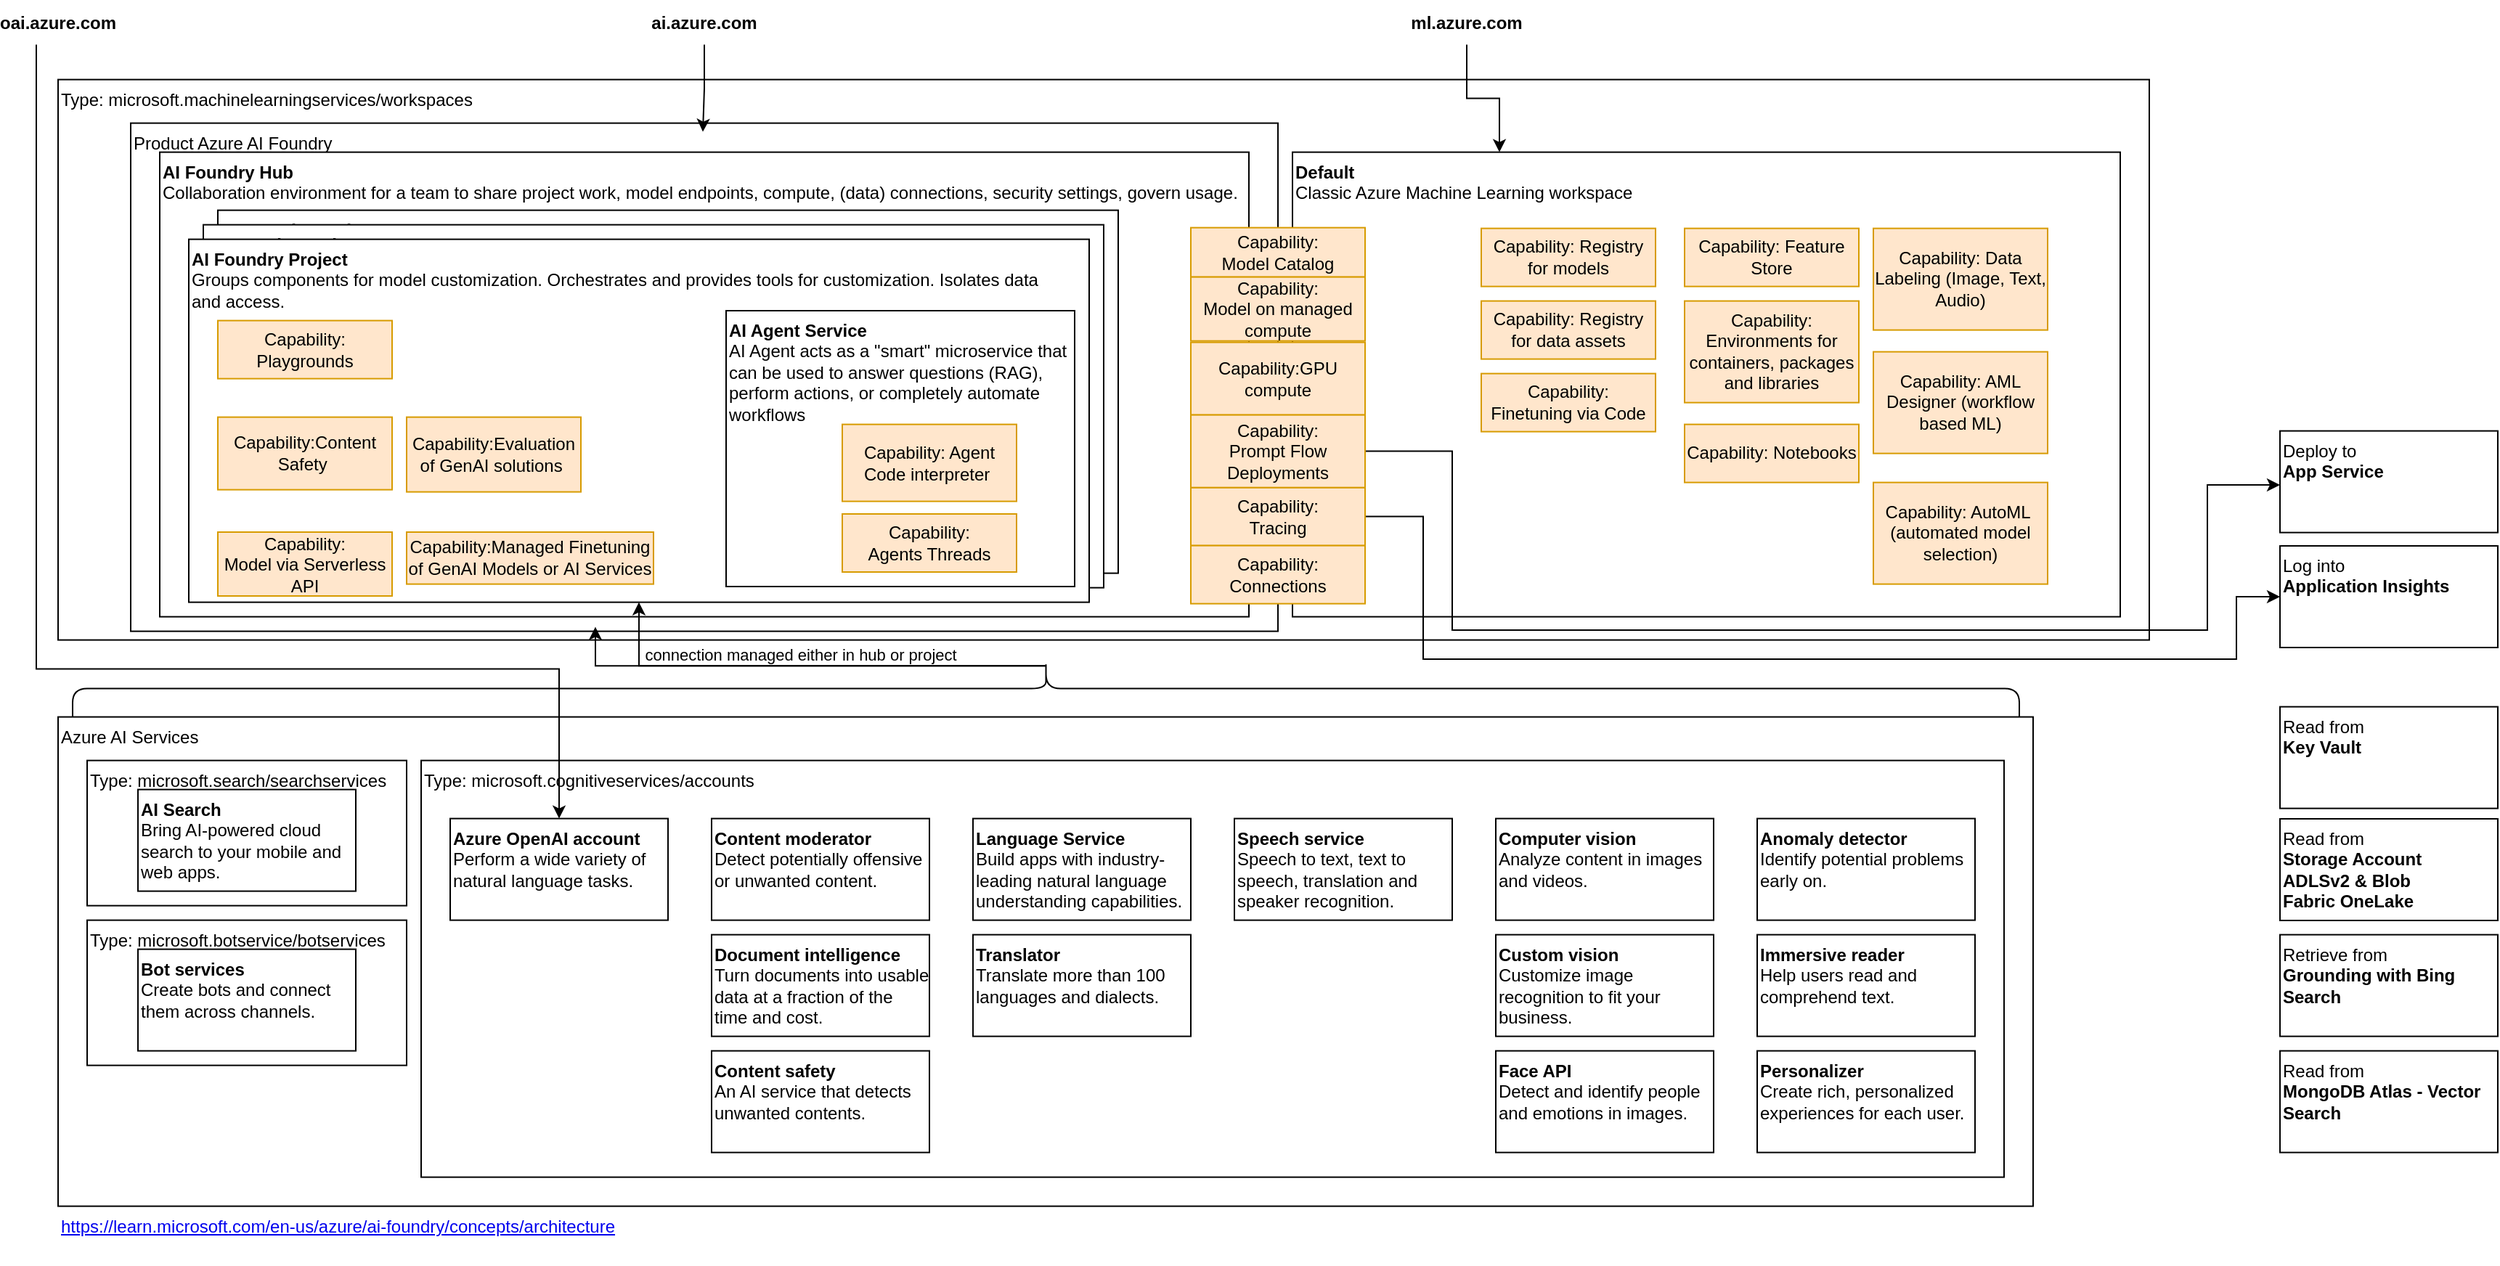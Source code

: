 <mxfile version="26.1.1">
  <diagram name="Page-1" id="lziz9iMjFPuwBMuuLa-q">
    <mxGraphModel dx="1591" dy="2003" grid="1" gridSize="10" guides="1" tooltips="1" connect="1" arrows="1" fold="1" page="1" pageScale="1" pageWidth="1169" pageHeight="827" math="0" shadow="0">
      <root>
        <mxCell id="0" />
        <mxCell id="1" style="locked=1;" parent="0" />
        <mxCell id="OqpMlS3Tm0iueS_o9EqH-4" value="Azure AI Services" style="rounded=0;whiteSpace=wrap;html=1;align=left;verticalAlign=top;" parent="1" vertex="1">
          <mxGeometry x="40" y="-330.19" width="1360" height="337" as="geometry" />
        </mxCell>
        <mxCell id="OqpMlS3Tm0iueS_o9EqH-8" value="Type: microsoft.cognitiveservices/accounts" style="rounded=0;whiteSpace=wrap;html=1;align=left;verticalAlign=top;" parent="1" vertex="1">
          <mxGeometry x="290" y="-300.19" width="1090" height="287" as="geometry" />
        </mxCell>
        <UserObject label="&lt;a href=&quot;https://learn.microsoft.com/en-us/azure/ai-foundry/concepts/architecture&quot;&gt;https://learn.microsoft.com/en-us/azure/ai-foundry/concepts/architecture&lt;/a&gt;" link="https://learn.microsoft.com/en-us/azure/ai-foundry/concepts/architecture" id="OqpMlS3Tm0iueS_o9EqH-2">
          <mxCell style="text;whiteSpace=wrap;html=1;" parent="1" vertex="1">
            <mxGeometry x="40" y="6.81" width="420" height="40" as="geometry" />
          </mxCell>
        </UserObject>
        <mxCell id="OqpMlS3Tm0iueS_o9EqH-3" value="&lt;div&gt;&lt;b&gt;Azure OpenAI account&lt;/b&gt;&lt;/div&gt;&lt;div&gt;Perform a wide variety of natural language tasks.&lt;/div&gt;" style="rounded=0;whiteSpace=wrap;html=1;strokeColor=default;align=left;verticalAlign=top;fontFamily=Helvetica;fontSize=12;fontColor=default;fillColor=default;" parent="1" vertex="1">
          <mxGeometry x="310" y="-260.19" width="150" height="70" as="geometry" />
        </mxCell>
        <mxCell id="OqpMlS3Tm0iueS_o9EqH-9" value="&lt;div&gt;&lt;b&gt;Content moderator&lt;/b&gt;&lt;/div&gt;&lt;div&gt;Detect potentially offensive or unwanted content.&lt;/div&gt;" style="rounded=0;whiteSpace=wrap;html=1;strokeColor=default;align=left;verticalAlign=top;fontFamily=Helvetica;fontSize=12;fontColor=default;fillColor=default;" parent="1" vertex="1">
          <mxGeometry x="490" y="-260.19" width="150" height="70" as="geometry" />
        </mxCell>
        <mxCell id="OqpMlS3Tm0iueS_o9EqH-7" value="&lt;div&gt;&lt;b&gt;Computer vision&lt;/b&gt;&lt;/div&gt;&lt;div&gt;Analyze content in images and videos.&lt;/div&gt;" style="rounded=0;whiteSpace=wrap;html=1;strokeColor=default;align=left;verticalAlign=top;fontFamily=Helvetica;fontSize=12;fontColor=default;fillColor=default;" parent="1" vertex="1">
          <mxGeometry x="1030" y="-260.19" width="150" height="70" as="geometry" />
        </mxCell>
        <mxCell id="OqpMlS3Tm0iueS_o9EqH-15" value="&lt;div&gt;&lt;b&gt;Language Service&lt;/b&gt;&lt;/div&gt;&lt;div&gt;Build apps with industry-leading natural language understanding capabilities.&lt;/div&gt;" style="rounded=0;whiteSpace=wrap;html=1;strokeColor=default;align=left;verticalAlign=top;fontFamily=Helvetica;fontSize=12;fontColor=default;fillColor=default;" parent="1" vertex="1">
          <mxGeometry x="670" y="-260.19" width="150" height="70" as="geometry" />
        </mxCell>
        <mxCell id="OqpMlS3Tm0iueS_o9EqH-16" value="&lt;div&gt;&lt;b&gt;Custom vision&lt;/b&gt;&lt;/div&gt;&lt;div&gt;Customize image recognition to fit your business.&lt;/div&gt;" style="rounded=0;whiteSpace=wrap;html=1;strokeColor=default;align=left;verticalAlign=top;fontFamily=Helvetica;fontSize=12;fontColor=default;fillColor=default;" parent="1" vertex="1">
          <mxGeometry x="1030" y="-180.19" width="150" height="70" as="geometry" />
        </mxCell>
        <mxCell id="OqpMlS3Tm0iueS_o9EqH-17" value="&lt;div&gt;&lt;b&gt;Face API&lt;/b&gt;&lt;/div&gt;&lt;div&gt;Detect and identify people and emotions in images.&lt;/div&gt;" style="rounded=0;whiteSpace=wrap;html=1;strokeColor=default;align=left;verticalAlign=top;fontFamily=Helvetica;fontSize=12;fontColor=default;fillColor=default;" parent="1" vertex="1">
          <mxGeometry x="1030" y="-100.19" width="150" height="70" as="geometry" />
        </mxCell>
        <mxCell id="OqpMlS3Tm0iueS_o9EqH-18" value="&lt;div&gt;&lt;b&gt;Speech service&lt;/b&gt;&lt;/div&gt;&lt;div&gt;Speech to text, text to speech, translation and speaker recognition.&lt;/div&gt;" style="rounded=0;whiteSpace=wrap;html=1;strokeColor=default;align=left;verticalAlign=top;fontFamily=Helvetica;fontSize=12;fontColor=default;fillColor=default;" parent="1" vertex="1">
          <mxGeometry x="850" y="-260.19" width="150" height="70" as="geometry" />
        </mxCell>
        <mxCell id="OqpMlS3Tm0iueS_o9EqH-19" value="&lt;div&gt;&lt;b&gt;Translator&lt;/b&gt;&lt;/div&gt;&lt;div&gt;Translate more than 100 languages and dialects.&lt;/div&gt;" style="rounded=0;whiteSpace=wrap;html=1;strokeColor=default;align=left;verticalAlign=top;fontFamily=Helvetica;fontSize=12;fontColor=default;fillColor=default;" parent="1" vertex="1">
          <mxGeometry x="670" y="-180.19" width="150" height="70" as="geometry" />
        </mxCell>
        <mxCell id="OqpMlS3Tm0iueS_o9EqH-20" value="&lt;div&gt;&lt;b&gt;Document intelligence&lt;/b&gt;&lt;/div&gt;&lt;div&gt;Turn documents into usable data at a fraction of the time and cost.&lt;/div&gt;" style="rounded=0;whiteSpace=wrap;html=1;strokeColor=default;align=left;verticalAlign=top;fontFamily=Helvetica;fontSize=12;fontColor=default;fillColor=default;" parent="1" vertex="1">
          <mxGeometry x="490" y="-180.19" width="150" height="70" as="geometry" />
        </mxCell>
        <mxCell id="OqpMlS3Tm0iueS_o9EqH-21" value="&lt;div&gt;&lt;b&gt;Content safety&lt;/b&gt;&lt;/div&gt;&lt;div&gt;An AI service that detects unwanted contents.&lt;/div&gt;" style="rounded=0;whiteSpace=wrap;html=1;strokeColor=default;align=left;verticalAlign=top;fontFamily=Helvetica;fontSize=12;fontColor=default;fillColor=default;" parent="1" vertex="1">
          <mxGeometry x="490" y="-100.19" width="150" height="70" as="geometry" />
        </mxCell>
        <mxCell id="OqpMlS3Tm0iueS_o9EqH-23" value="&lt;div&gt;&lt;b&gt;Anomaly detector&lt;/b&gt;&lt;/div&gt;&lt;div&gt;Identify potential problems early on.&lt;/div&gt;" style="rounded=0;whiteSpace=wrap;html=1;strokeColor=default;align=left;verticalAlign=top;fontFamily=Helvetica;fontSize=12;fontColor=default;fillColor=default;" parent="1" vertex="1">
          <mxGeometry x="1210" y="-260.19" width="150" height="70" as="geometry" />
        </mxCell>
        <mxCell id="OqpMlS3Tm0iueS_o9EqH-24" value="&lt;div&gt;&lt;b&gt;Personalizer&lt;/b&gt;&lt;/div&gt;&lt;div&gt;Create rich, personalized experiences for each user.&lt;/div&gt;" style="rounded=0;whiteSpace=wrap;html=1;strokeColor=default;align=left;verticalAlign=top;fontFamily=Helvetica;fontSize=12;fontColor=default;fillColor=default;" parent="1" vertex="1">
          <mxGeometry x="1210" y="-100.19" width="150" height="70" as="geometry" />
        </mxCell>
        <mxCell id="OqpMlS3Tm0iueS_o9EqH-25" value="&lt;div&gt;&lt;b&gt;Immersive reader&lt;/b&gt;&lt;/div&gt;&lt;div&gt;Help users read and comprehend text.&lt;/div&gt;" style="rounded=0;whiteSpace=wrap;html=1;strokeColor=default;align=left;verticalAlign=top;fontFamily=Helvetica;fontSize=12;fontColor=default;fillColor=default;" parent="1" vertex="1">
          <mxGeometry x="1210" y="-180.19" width="150" height="70" as="geometry" />
        </mxCell>
        <mxCell id="OqpMlS3Tm0iueS_o9EqH-26" value="Type: microsoft.botservice/botservices" style="rounded=0;whiteSpace=wrap;html=1;align=left;verticalAlign=top;" parent="1" vertex="1">
          <mxGeometry x="60" y="-190.19" width="220" height="100" as="geometry" />
        </mxCell>
        <mxCell id="OqpMlS3Tm0iueS_o9EqH-22" value="&lt;div&gt;&lt;b&gt;Bot services&lt;/b&gt;&lt;/div&gt;&lt;div&gt;Create bots and connect them across channels.&lt;/div&gt;" style="rounded=0;whiteSpace=wrap;html=1;strokeColor=default;align=left;verticalAlign=top;fontFamily=Helvetica;fontSize=12;fontColor=default;fillColor=default;" parent="1" vertex="1">
          <mxGeometry x="95" y="-170.19" width="150" height="70" as="geometry" />
        </mxCell>
        <mxCell id="OqpMlS3Tm0iueS_o9EqH-27" value="Type: microsoft.search/searchservices" style="rounded=0;whiteSpace=wrap;html=1;align=left;verticalAlign=top;" parent="1" vertex="1">
          <mxGeometry x="60" y="-300.19" width="220" height="100" as="geometry" />
        </mxCell>
        <mxCell id="OqpMlS3Tm0iueS_o9EqH-6" value="&lt;div&gt;&lt;b&gt;AI Search&lt;/b&gt;&lt;/div&gt;&lt;div&gt;Bring AI-powered cloud search to your mobile and web apps.&lt;/div&gt;" style="rounded=0;whiteSpace=wrap;html=1;strokeColor=default;align=left;verticalAlign=top;fontFamily=Helvetica;fontSize=12;fontColor=default;fillColor=default;" parent="1" vertex="1">
          <mxGeometry x="95" y="-280.19" width="150" height="70" as="geometry" />
        </mxCell>
        <mxCell id="OqpMlS3Tm0iueS_o9EqH-28" value="Type:&amp;nbsp;microsoft.machinelearningservices/workspaces" style="rounded=0;whiteSpace=wrap;html=1;align=left;verticalAlign=top;" parent="1" vertex="1">
          <mxGeometry x="40" y="-769.19" width="1440" height="386" as="geometry" />
        </mxCell>
        <mxCell id="OqpMlS3Tm0iueS_o9EqH-32" value="" style="shape=curlyBracket;whiteSpace=wrap;html=1;rounded=1;labelPosition=left;verticalLabelPosition=middle;align=right;verticalAlign=middle;rotation=90;size=0.5;" parent="1" vertex="1">
          <mxGeometry x="700.69" y="-1020" width="39.13" height="1340.5" as="geometry" />
        </mxCell>
        <mxCell id="OqpMlS3Tm0iueS_o9EqH-33" value="Product Azure AI Foundry" style="rounded=0;whiteSpace=wrap;html=1;align=left;verticalAlign=top;" parent="1" vertex="1">
          <mxGeometry x="90" y="-739.19" width="790" height="350" as="geometry" />
        </mxCell>
        <mxCell id="OqpMlS3Tm0iueS_o9EqH-29" value="&lt;div&gt;&lt;b&gt;AI Foundry Hub&lt;/b&gt;&lt;/div&gt;&lt;div&gt;&lt;div&gt;Collaboration environment for a team to share project work,&amp;nbsp;&lt;span style=&quot;background-color: transparent; color: light-dark(rgb(0, 0, 0), rgb(255, 255, 255));&quot;&gt;model endpoints, compute, (data) connections, security&amp;nbsp;&lt;/span&gt;&lt;span style=&quot;background-color: transparent; color: light-dark(rgb(0, 0, 0), rgb(255, 255, 255));&quot;&gt;settings, govern usage.&lt;/span&gt;&lt;/div&gt;&lt;/div&gt;" style="rounded=0;whiteSpace=wrap;html=1;strokeColor=default;align=left;verticalAlign=top;fontFamily=Helvetica;fontSize=12;fontColor=default;fillColor=default;" parent="1" vertex="1">
          <mxGeometry x="110" y="-719.19" width="750" height="320" as="geometry" />
        </mxCell>
        <mxCell id="OqpMlS3Tm0iueS_o9EqH-31" value="&lt;div&gt;&lt;b&gt;Default&lt;/b&gt;&lt;/div&gt;&lt;div&gt;Classic Azure Machine Learning workspace&lt;/div&gt;" style="rounded=0;whiteSpace=wrap;html=1;strokeColor=default;align=left;verticalAlign=top;fontFamily=Helvetica;fontSize=12;fontColor=default;fillColor=default;" parent="1" vertex="1">
          <mxGeometry x="890" y="-719.19" width="570" height="320" as="geometry" />
        </mxCell>
        <mxCell id="OqpMlS3Tm0iueS_o9EqH-35" value="&lt;div&gt;&lt;b&gt;AI Foundry Project&lt;/b&gt;&lt;/div&gt;&lt;div&gt;&lt;div&gt;Groups components for model customization. Orchestrates&amp;nbsp;&lt;span style=&quot;background-color: transparent; color: light-dark(rgb(0, 0, 0), rgb(255, 255, 255));&quot;&gt;and provides tools for customization. Isolates data and&amp;nbsp;&lt;/span&gt;&lt;span style=&quot;background-color: transparent; color: light-dark(rgb(0, 0, 0), rgb(255, 255, 255));&quot;&gt;access.&lt;/span&gt;&lt;/div&gt;&lt;/div&gt;" style="rounded=0;whiteSpace=wrap;html=1;strokeColor=default;align=left;verticalAlign=top;fontFamily=Helvetica;fontSize=12;fontColor=default;fillColor=default;" parent="1" vertex="1">
          <mxGeometry x="150" y="-679.19" width="620" height="250" as="geometry" />
        </mxCell>
        <mxCell id="OqpMlS3Tm0iueS_o9EqH-34" value="&lt;div&gt;&lt;b&gt;AI Foundry Project&lt;/b&gt;&lt;/div&gt;&lt;div&gt;&lt;div&gt;Groups components for model customization. Orchestrates&amp;nbsp;&lt;span style=&quot;background-color: transparent; color: light-dark(rgb(0, 0, 0), rgb(255, 255, 255));&quot;&gt;and provides tools for customization. Isolates data and&amp;nbsp;&lt;/span&gt;&lt;span style=&quot;background-color: transparent; color: light-dark(rgb(0, 0, 0), rgb(255, 255, 255));&quot;&gt;access.&lt;/span&gt;&lt;/div&gt;&lt;/div&gt;" style="rounded=0;whiteSpace=wrap;html=1;strokeColor=default;align=left;verticalAlign=top;fontFamily=Helvetica;fontSize=12;fontColor=default;fillColor=default;" parent="1" vertex="1">
          <mxGeometry x="140" y="-669.19" width="620" height="250" as="geometry" />
        </mxCell>
        <mxCell id="OqpMlS3Tm0iueS_o9EqH-30" value="&lt;div&gt;&lt;b&gt;AI Foundry Project&lt;/b&gt;&lt;/div&gt;&lt;div&gt;&lt;div&gt;Groups components for model customization. Orchestrates&amp;nbsp;&lt;span style=&quot;background-color: transparent; color: light-dark(rgb(0, 0, 0), rgb(255, 255, 255));&quot;&gt;and provides tools for customization. Isolates data and&amp;nbsp;&lt;/span&gt;&lt;span style=&quot;background-color: transparent; color: light-dark(rgb(0, 0, 0), rgb(255, 255, 255));&quot;&gt;access.&lt;/span&gt;&lt;/div&gt;&lt;/div&gt;" style="rounded=0;whiteSpace=wrap;html=1;strokeColor=default;align=left;verticalAlign=top;fontFamily=Helvetica;fontSize=12;fontColor=default;fillColor=default;" parent="1" vertex="1">
          <mxGeometry x="130" y="-659.19" width="620" height="250" as="geometry" />
        </mxCell>
        <mxCell id="OqpMlS3Tm0iueS_o9EqH-38" style="edgeStyle=orthogonalEdgeStyle;rounded=0;orthogonalLoop=1;jettySize=auto;html=1;exitX=0.1;exitY=0.5;exitDx=0;exitDy=0;exitPerimeter=0;entryX=0.5;entryY=1;entryDx=0;entryDy=0;" parent="1" source="OqpMlS3Tm0iueS_o9EqH-32" target="OqpMlS3Tm0iueS_o9EqH-30" edge="1">
          <mxGeometry relative="1" as="geometry">
            <Array as="points">
              <mxPoint x="440" y="-365.19" />
            </Array>
          </mxGeometry>
        </mxCell>
        <mxCell id="OqpMlS3Tm0iueS_o9EqH-37" style="edgeStyle=orthogonalEdgeStyle;rounded=0;orthogonalLoop=1;jettySize=auto;html=1;exitX=0.1;exitY=0.5;exitDx=0;exitDy=0;exitPerimeter=0;" parent="1" source="OqpMlS3Tm0iueS_o9EqH-32" edge="1">
          <mxGeometry relative="1" as="geometry">
            <Array as="points">
              <mxPoint x="410" y="-365.19" />
              <mxPoint x="410" y="-392.19" />
            </Array>
            <mxPoint x="410" y="-392.19" as="targetPoint" />
          </mxGeometry>
        </mxCell>
        <mxCell id="OqpMlS3Tm0iueS_o9EqH-39" value="connection managed&amp;nbsp;either in hub or project" style="edgeLabel;html=1;align=center;verticalAlign=middle;resizable=0;points=[];" parent="OqpMlS3Tm0iueS_o9EqH-37" vertex="1" connectable="0">
          <mxGeometry x="0.049" y="-1" relative="1" as="geometry">
            <mxPoint x="7" y="-7" as="offset" />
          </mxGeometry>
        </mxCell>
        <mxCell id="9MGzmyk-a4-prdXKLH5L-5" style="edgeStyle=orthogonalEdgeStyle;rounded=0;orthogonalLoop=1;jettySize=auto;html=1;exitX=0.5;exitY=1;exitDx=0;exitDy=0;" parent="1" source="9MGzmyk-a4-prdXKLH5L-2" edge="1">
          <mxGeometry relative="1" as="geometry">
            <mxPoint x="484" y="-733.19" as="targetPoint" />
          </mxGeometry>
        </mxCell>
        <mxCell id="9MGzmyk-a4-prdXKLH5L-2" value="&lt;b&gt;ai.azure.com&lt;/b&gt;" style="text;html=1;align=center;verticalAlign=middle;whiteSpace=wrap;rounded=0;" parent="1" vertex="1">
          <mxGeometry x="455" y="-823.19" width="60" height="30" as="geometry" />
        </mxCell>
        <mxCell id="9MGzmyk-a4-prdXKLH5L-7" style="edgeStyle=orthogonalEdgeStyle;rounded=0;orthogonalLoop=1;jettySize=auto;html=1;exitX=0.5;exitY=1;exitDx=0;exitDy=0;entryX=0.25;entryY=0;entryDx=0;entryDy=0;" parent="1" source="9MGzmyk-a4-prdXKLH5L-6" target="OqpMlS3Tm0iueS_o9EqH-31" edge="1">
          <mxGeometry relative="1" as="geometry" />
        </mxCell>
        <mxCell id="9MGzmyk-a4-prdXKLH5L-6" value="&lt;b&gt;ml.azure.com&lt;/b&gt;" style="text;html=1;align=center;verticalAlign=middle;whiteSpace=wrap;rounded=0;" parent="1" vertex="1">
          <mxGeometry x="980" y="-823.19" width="60" height="30" as="geometry" />
        </mxCell>
        <mxCell id="9MGzmyk-a4-prdXKLH5L-10" style="edgeStyle=orthogonalEdgeStyle;rounded=0;orthogonalLoop=1;jettySize=auto;html=1;exitX=0.25;exitY=1;exitDx=0;exitDy=0;" parent="1" source="9MGzmyk-a4-prdXKLH5L-8" target="OqpMlS3Tm0iueS_o9EqH-3" edge="1">
          <mxGeometry relative="1" as="geometry">
            <mxPoint x="20" y="-743.19" as="sourcePoint" />
            <Array as="points">
              <mxPoint x="25" y="-363.19" />
              <mxPoint x="385" y="-363.19" />
            </Array>
          </mxGeometry>
        </mxCell>
        <mxCell id="9MGzmyk-a4-prdXKLH5L-8" value="&lt;b&gt;oai.azure.com&lt;/b&gt;" style="text;html=1;align=center;verticalAlign=middle;whiteSpace=wrap;rounded=0;" parent="1" vertex="1">
          <mxGeometry x="10" y="-823.19" width="60" height="30" as="geometry" />
        </mxCell>
        <mxCell id="9MGzmyk-a4-prdXKLH5L-43" value="&lt;div&gt;Read from&lt;/div&gt;&lt;div&gt;&lt;b&gt;Storage Account&lt;/b&gt;&lt;/div&gt;&lt;div&gt;&lt;b&gt;ADLSv2 &amp;amp; Blob&lt;/b&gt;&lt;/div&gt;&lt;div&gt;&lt;b&gt;Fabric OneLake&lt;/b&gt;&lt;b&gt;&lt;/b&gt;&lt;/div&gt;" style="rounded=0;whiteSpace=wrap;html=1;strokeColor=default;align=left;verticalAlign=top;fontFamily=Helvetica;fontSize=12;fontColor=default;fillColor=default;" parent="1" vertex="1">
          <mxGeometry x="1570" y="-260" width="150" height="70" as="geometry" />
        </mxCell>
        <mxCell id="9MGzmyk-a4-prdXKLH5L-44" value="&lt;div&gt;Read from&lt;/div&gt;&lt;div&gt;&lt;b&gt;Key Vault&lt;/b&gt;&lt;/div&gt;" style="rounded=0;whiteSpace=wrap;html=1;strokeColor=default;align=left;verticalAlign=top;fontFamily=Helvetica;fontSize=12;fontColor=default;fillColor=default;" parent="1" vertex="1">
          <mxGeometry x="1570" y="-337.19" width="150" height="70" as="geometry" />
        </mxCell>
        <mxCell id="9MGzmyk-a4-prdXKLH5L-45" value="&lt;div&gt;Log into&lt;/div&gt;&lt;div&gt;&lt;b&gt;Application Insights&lt;/b&gt;&lt;/div&gt;" style="rounded=0;whiteSpace=wrap;html=1;strokeColor=default;align=left;verticalAlign=top;fontFamily=Helvetica;fontSize=12;fontColor=default;fillColor=default;" parent="1" vertex="1">
          <mxGeometry x="1570" y="-448" width="150" height="70" as="geometry" />
        </mxCell>
        <mxCell id="9MGzmyk-a4-prdXKLH5L-48" value="&lt;div&gt;Deploy to&lt;/div&gt;&lt;b&gt;App Service&lt;/b&gt;" style="rounded=0;whiteSpace=wrap;html=1;strokeColor=default;align=left;verticalAlign=top;fontFamily=Helvetica;fontSize=12;fontColor=default;fillColor=default;" parent="1" vertex="1">
          <mxGeometry x="1570" y="-527.19" width="150" height="70" as="geometry" />
        </mxCell>
        <mxCell id="9MGzmyk-a4-prdXKLH5L-49" value="&lt;div&gt;Retrieve from&lt;/div&gt;&lt;div&gt;&lt;b&gt;Grounding with Bing Search&lt;/b&gt;&lt;/div&gt;" style="rounded=0;whiteSpace=wrap;html=1;strokeColor=default;align=left;verticalAlign=top;fontFamily=Helvetica;fontSize=12;fontColor=default;fillColor=default;" parent="1" vertex="1">
          <mxGeometry x="1570" y="-180.19" width="150" height="70" as="geometry" />
        </mxCell>
        <mxCell id="9MGzmyk-a4-prdXKLH5L-50" value="&lt;div&gt;Read from&lt;/div&gt;&lt;div&gt;&lt;b&gt;MongoDB Atlas - Vector Search&lt;/b&gt;&lt;/div&gt;" style="rounded=0;whiteSpace=wrap;html=1;strokeColor=default;align=left;verticalAlign=top;fontFamily=Helvetica;fontSize=12;fontColor=default;fillColor=default;" parent="1" vertex="1">
          <mxGeometry x="1570" y="-100.19" width="150" height="70" as="geometry" />
        </mxCell>
        <mxCell id="-a6cYmKUcZdv-mxSFMyN-5" value="&lt;div&gt;&lt;b&gt;AI Agent Service&lt;/b&gt;&lt;/div&gt;&lt;div&gt;AI Agent acts as a &quot;smart&quot; microservice that can be used to answer questions (RAG), perform actions, or completely automate workflows&lt;/div&gt;" style="rounded=0;whiteSpace=wrap;html=1;strokeColor=default;align=left;verticalAlign=top;fontFamily=Helvetica;fontSize=12;fontColor=default;fillColor=default;" vertex="1" parent="1">
          <mxGeometry x="500" y="-610" width="240" height="190" as="geometry" />
        </mxCell>
        <mxCell id="9MGzmyk-a4-prdXKLH5L-1" value="AI/ML Capabilities" style="" parent="0" />
        <mxCell id="9MGzmyk-a4-prdXKLH5L-24" value="&lt;div&gt;Capability:GPU compute&lt;/div&gt;" style="rounded=0;whiteSpace=wrap;html=1;fillColor=#ffe6cc;strokeColor=#d79b00;" parent="9MGzmyk-a4-prdXKLH5L-1" vertex="1">
          <mxGeometry x="820" y="-588.19" width="120" height="50" as="geometry" />
        </mxCell>
        <mxCell id="-a6cYmKUcZdv-mxSFMyN-2" style="edgeStyle=orthogonalEdgeStyle;rounded=0;orthogonalLoop=1;jettySize=auto;html=1;exitX=1;exitY=0.5;exitDx=0;exitDy=0;entryX=0;entryY=0.5;entryDx=0;entryDy=0;" edge="1" parent="9MGzmyk-a4-prdXKLH5L-1" source="9MGzmyk-a4-prdXKLH5L-25" target="9MGzmyk-a4-prdXKLH5L-45">
          <mxGeometry relative="1" as="geometry">
            <mxPoint x="1570" y="-220.0" as="targetPoint" />
            <Array as="points">
              <mxPoint x="980" y="-468" />
              <mxPoint x="980" y="-370" />
              <mxPoint x="1540" y="-370" />
              <mxPoint x="1540" y="-413" />
            </Array>
          </mxGeometry>
        </mxCell>
        <mxCell id="9MGzmyk-a4-prdXKLH5L-25" value="&lt;div&gt;Capability:&lt;/div&gt;Tracing" style="rounded=0;whiteSpace=wrap;html=1;fillColor=#ffe6cc;strokeColor=#d79b00;" parent="9MGzmyk-a4-prdXKLH5L-1" vertex="1">
          <mxGeometry x="820" y="-488.19" width="120" height="40" as="geometry" />
        </mxCell>
        <mxCell id="9MGzmyk-a4-prdXKLH5L-26" value="&lt;div&gt;Capability: Feature Store&lt;/div&gt;" style="rounded=0;whiteSpace=wrap;html=1;fillColor=#ffe6cc;strokeColor=#d79b00;" parent="9MGzmyk-a4-prdXKLH5L-1" vertex="1">
          <mxGeometry x="1160" y="-666.69" width="120" height="40" as="geometry" />
        </mxCell>
        <mxCell id="9MGzmyk-a4-prdXKLH5L-27" value="&lt;div&gt;Capability: Environments for containers, packages and libraries&lt;/div&gt;" style="rounded=0;whiteSpace=wrap;html=1;fillColor=#ffe6cc;strokeColor=#d79b00;" parent="9MGzmyk-a4-prdXKLH5L-1" vertex="1">
          <mxGeometry x="1160" y="-616.69" width="120" height="70" as="geometry" />
        </mxCell>
        <mxCell id="9MGzmyk-a4-prdXKLH5L-28" value="&lt;div&gt;Capability: Registry for data assets&lt;/div&gt;" style="rounded=0;whiteSpace=wrap;html=1;fillColor=#ffe6cc;strokeColor=#d79b00;" parent="9MGzmyk-a4-prdXKLH5L-1" vertex="1">
          <mxGeometry x="1020" y="-616.69" width="120" height="40" as="geometry" />
        </mxCell>
        <mxCell id="9MGzmyk-a4-prdXKLH5L-29" value="&lt;div&gt;Capability: Notebooks&lt;/div&gt;" style="rounded=0;whiteSpace=wrap;html=1;fillColor=#ffe6cc;strokeColor=#d79b00;" parent="9MGzmyk-a4-prdXKLH5L-1" vertex="1">
          <mxGeometry x="1160" y="-531.69" width="120" height="40" as="geometry" />
        </mxCell>
        <mxCell id="9MGzmyk-a4-prdXKLH5L-30" value="&lt;div&gt;Capability: AutoML&amp;nbsp;&lt;/div&gt;&lt;div&gt;(automated model selection)&lt;/div&gt;" style="rounded=0;whiteSpace=wrap;html=1;fillColor=#ffe6cc;strokeColor=#d79b00;" parent="9MGzmyk-a4-prdXKLH5L-1" vertex="1">
          <mxGeometry x="1290" y="-491.69" width="120" height="70" as="geometry" />
        </mxCell>
        <mxCell id="9MGzmyk-a4-prdXKLH5L-31" value="&lt;div&gt;Capability: AML Designer (workflow based ML)&lt;/div&gt;" style="rounded=0;whiteSpace=wrap;html=1;fillColor=#ffe6cc;strokeColor=#d79b00;" parent="9MGzmyk-a4-prdXKLH5L-1" vertex="1">
          <mxGeometry x="1290" y="-581.69" width="120" height="70" as="geometry" />
        </mxCell>
        <mxCell id="9MGzmyk-a4-prdXKLH5L-32" value="&lt;div&gt;Capability: Data Labeling (Image, Text, Audio)&lt;/div&gt;" style="rounded=0;whiteSpace=wrap;html=1;fillColor=#ffe6cc;strokeColor=#d79b00;" parent="9MGzmyk-a4-prdXKLH5L-1" vertex="1">
          <mxGeometry x="1290" y="-666.69" width="120" height="70" as="geometry" />
        </mxCell>
        <mxCell id="9MGzmyk-a4-prdXKLH5L-33" value="&lt;div&gt;Capability: Registry for models&lt;/div&gt;" style="rounded=0;whiteSpace=wrap;html=1;fillColor=#ffe6cc;strokeColor=#d79b00;" parent="9MGzmyk-a4-prdXKLH5L-1" vertex="1">
          <mxGeometry x="1020" y="-666.69" width="120" height="40" as="geometry" />
        </mxCell>
        <mxCell id="9MGzmyk-a4-prdXKLH5L-34" value="&lt;div&gt;Capability:&lt;/div&gt;Model Catalog" style="rounded=0;whiteSpace=wrap;html=1;fillColor=#ffe6cc;strokeColor=#d79b00;" parent="9MGzmyk-a4-prdXKLH5L-1" vertex="1">
          <mxGeometry x="820" y="-667.19" width="120" height="34" as="geometry" />
        </mxCell>
        <mxCell id="-a6cYmKUcZdv-mxSFMyN-3" style="edgeStyle=orthogonalEdgeStyle;rounded=0;orthogonalLoop=1;jettySize=auto;html=1;exitX=1;exitY=0.5;exitDx=0;exitDy=0;" edge="1" parent="9MGzmyk-a4-prdXKLH5L-1" source="9MGzmyk-a4-prdXKLH5L-35">
          <mxGeometry relative="1" as="geometry">
            <mxPoint x="1570" y="-490.0" as="targetPoint" />
            <Array as="points">
              <mxPoint x="1000" y="-513" />
              <mxPoint x="1000" y="-390" />
              <mxPoint x="1520" y="-390" />
              <mxPoint x="1520" y="-490" />
            </Array>
          </mxGeometry>
        </mxCell>
        <mxCell id="9MGzmyk-a4-prdXKLH5L-35" value="&lt;div&gt;Capability:&lt;/div&gt;Prompt Flow Deployments" style="rounded=0;whiteSpace=wrap;html=1;fillColor=#ffe6cc;strokeColor=#d79b00;" parent="9MGzmyk-a4-prdXKLH5L-1" vertex="1">
          <mxGeometry x="820" y="-538.19" width="120" height="50" as="geometry" />
        </mxCell>
        <mxCell id="9MGzmyk-a4-prdXKLH5L-36" value="&lt;div&gt;Capability: Connections&lt;/div&gt;" style="rounded=0;whiteSpace=wrap;html=1;fillColor=#ffe6cc;strokeColor=#d79b00;" parent="9MGzmyk-a4-prdXKLH5L-1" vertex="1">
          <mxGeometry x="820" y="-448.19" width="120" height="40" as="geometry" />
        </mxCell>
        <mxCell id="9MGzmyk-a4-prdXKLH5L-37" value="&lt;div&gt;Capability:&lt;/div&gt;Agents Threads" style="rounded=0;whiteSpace=wrap;html=1;fillColor=#ffe6cc;strokeColor=#d79b00;" parent="9MGzmyk-a4-prdXKLH5L-1" vertex="1">
          <mxGeometry x="580" y="-470.0" width="120" height="40" as="geometry" />
        </mxCell>
        <mxCell id="9MGzmyk-a4-prdXKLH5L-38" value="&lt;div&gt;Capability:&lt;span style=&quot;background-color: transparent; color: light-dark(rgb(0, 0, 0), rgb(255, 255, 255));&quot;&gt;Managed Finetuning&lt;/span&gt;&lt;/div&gt;&lt;div&gt;of GenAI Models or&lt;span style=&quot;background-color: transparent; color: light-dark(rgb(0, 0, 0), rgb(255, 255, 255));&quot;&gt;&amp;nbsp;AI Services&lt;/span&gt;&lt;/div&gt;" style="rounded=0;whiteSpace=wrap;html=1;fillColor=#ffe6cc;strokeColor=#d79b00;" parent="9MGzmyk-a4-prdXKLH5L-1" vertex="1">
          <mxGeometry x="280" y="-457.5" width="170" height="35.81" as="geometry" />
        </mxCell>
        <mxCell id="9MGzmyk-a4-prdXKLH5L-39" value="&lt;div&gt;Capability:&lt;/div&gt;Finetuning via Code" style="rounded=0;whiteSpace=wrap;html=1;fillColor=#ffe6cc;strokeColor=#d79b00;" parent="9MGzmyk-a4-prdXKLH5L-1" vertex="1">
          <mxGeometry x="1020" y="-566.69" width="120" height="40" as="geometry" />
        </mxCell>
        <mxCell id="9MGzmyk-a4-prdXKLH5L-40" value="&lt;div&gt;Capability:Evaluation of GenAI solutions&amp;nbsp;&lt;/div&gt;" style="rounded=0;whiteSpace=wrap;html=1;fillColor=#ffe6cc;strokeColor=#d79b00;" parent="9MGzmyk-a4-prdXKLH5L-1" vertex="1">
          <mxGeometry x="280" y="-536.69" width="120" height="51.5" as="geometry" />
        </mxCell>
        <mxCell id="9MGzmyk-a4-prdXKLH5L-41" value="&lt;div&gt;Capability:Content Safety&amp;nbsp;&lt;/div&gt;" style="rounded=0;whiteSpace=wrap;html=1;fillColor=#ffe6cc;strokeColor=#d79b00;" parent="9MGzmyk-a4-prdXKLH5L-1" vertex="1">
          <mxGeometry x="150" y="-536.69" width="120" height="50" as="geometry" />
        </mxCell>
        <mxCell id="9MGzmyk-a4-prdXKLH5L-42" value="&lt;div&gt;Capability:&lt;/div&gt;Playgrounds" style="rounded=0;whiteSpace=wrap;html=1;fillColor=#ffe6cc;strokeColor=#d79b00;" parent="9MGzmyk-a4-prdXKLH5L-1" vertex="1">
          <mxGeometry x="150" y="-603.19" width="120" height="40" as="geometry" />
        </mxCell>
        <mxCell id="9MGzmyk-a4-prdXKLH5L-53" value="&lt;div&gt;Capability:&lt;/div&gt;Model on managed compute" style="rounded=0;whiteSpace=wrap;html=1;fillColor=#ffe6cc;strokeColor=#d79b00;" parent="9MGzmyk-a4-prdXKLH5L-1" vertex="1">
          <mxGeometry x="820" y="-633.19" width="120" height="44" as="geometry" />
        </mxCell>
        <mxCell id="9MGzmyk-a4-prdXKLH5L-54" value="&lt;div&gt;Capability:&lt;/div&gt;Model via Serverless API" style="rounded=0;whiteSpace=wrap;html=1;fillColor=#ffe6cc;strokeColor=#d79b00;" parent="9MGzmyk-a4-prdXKLH5L-1" vertex="1">
          <mxGeometry x="150" y="-457.5" width="120" height="44" as="geometry" />
        </mxCell>
        <mxCell id="-a6cYmKUcZdv-mxSFMyN-1" value="&lt;div&gt;Capability: Agent Code interpreter&amp;nbsp;&lt;/div&gt;" style="rounded=0;whiteSpace=wrap;html=1;fillColor=#ffe6cc;strokeColor=#d79b00;" vertex="1" parent="9MGzmyk-a4-prdXKLH5L-1">
          <mxGeometry x="580" y="-531.69" width="120" height="53" as="geometry" />
        </mxCell>
      </root>
    </mxGraphModel>
  </diagram>
</mxfile>
